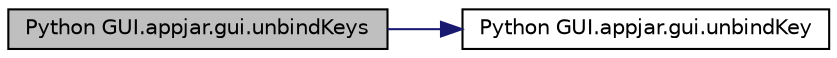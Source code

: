 digraph "Python GUI.appjar.gui.unbindKeys"
{
  edge [fontname="Helvetica",fontsize="10",labelfontname="Helvetica",labelfontsize="10"];
  node [fontname="Helvetica",fontsize="10",shape=record];
  rankdir="LR";
  Node2197 [label="Python GUI.appjar.gui.unbindKeys",height=0.2,width=0.4,color="black", fillcolor="grey75", style="filled", fontcolor="black"];
  Node2197 -> Node2198 [color="midnightblue",fontsize="10",style="solid",fontname="Helvetica"];
  Node2198 [label="Python GUI.appjar.gui.unbindKey",height=0.2,width=0.4,color="black", fillcolor="white", style="filled",URL="$class_python_01_g_u_i_1_1appjar_1_1gui.html#a273f8c50017293348c2a46d997adbccc"];
}

